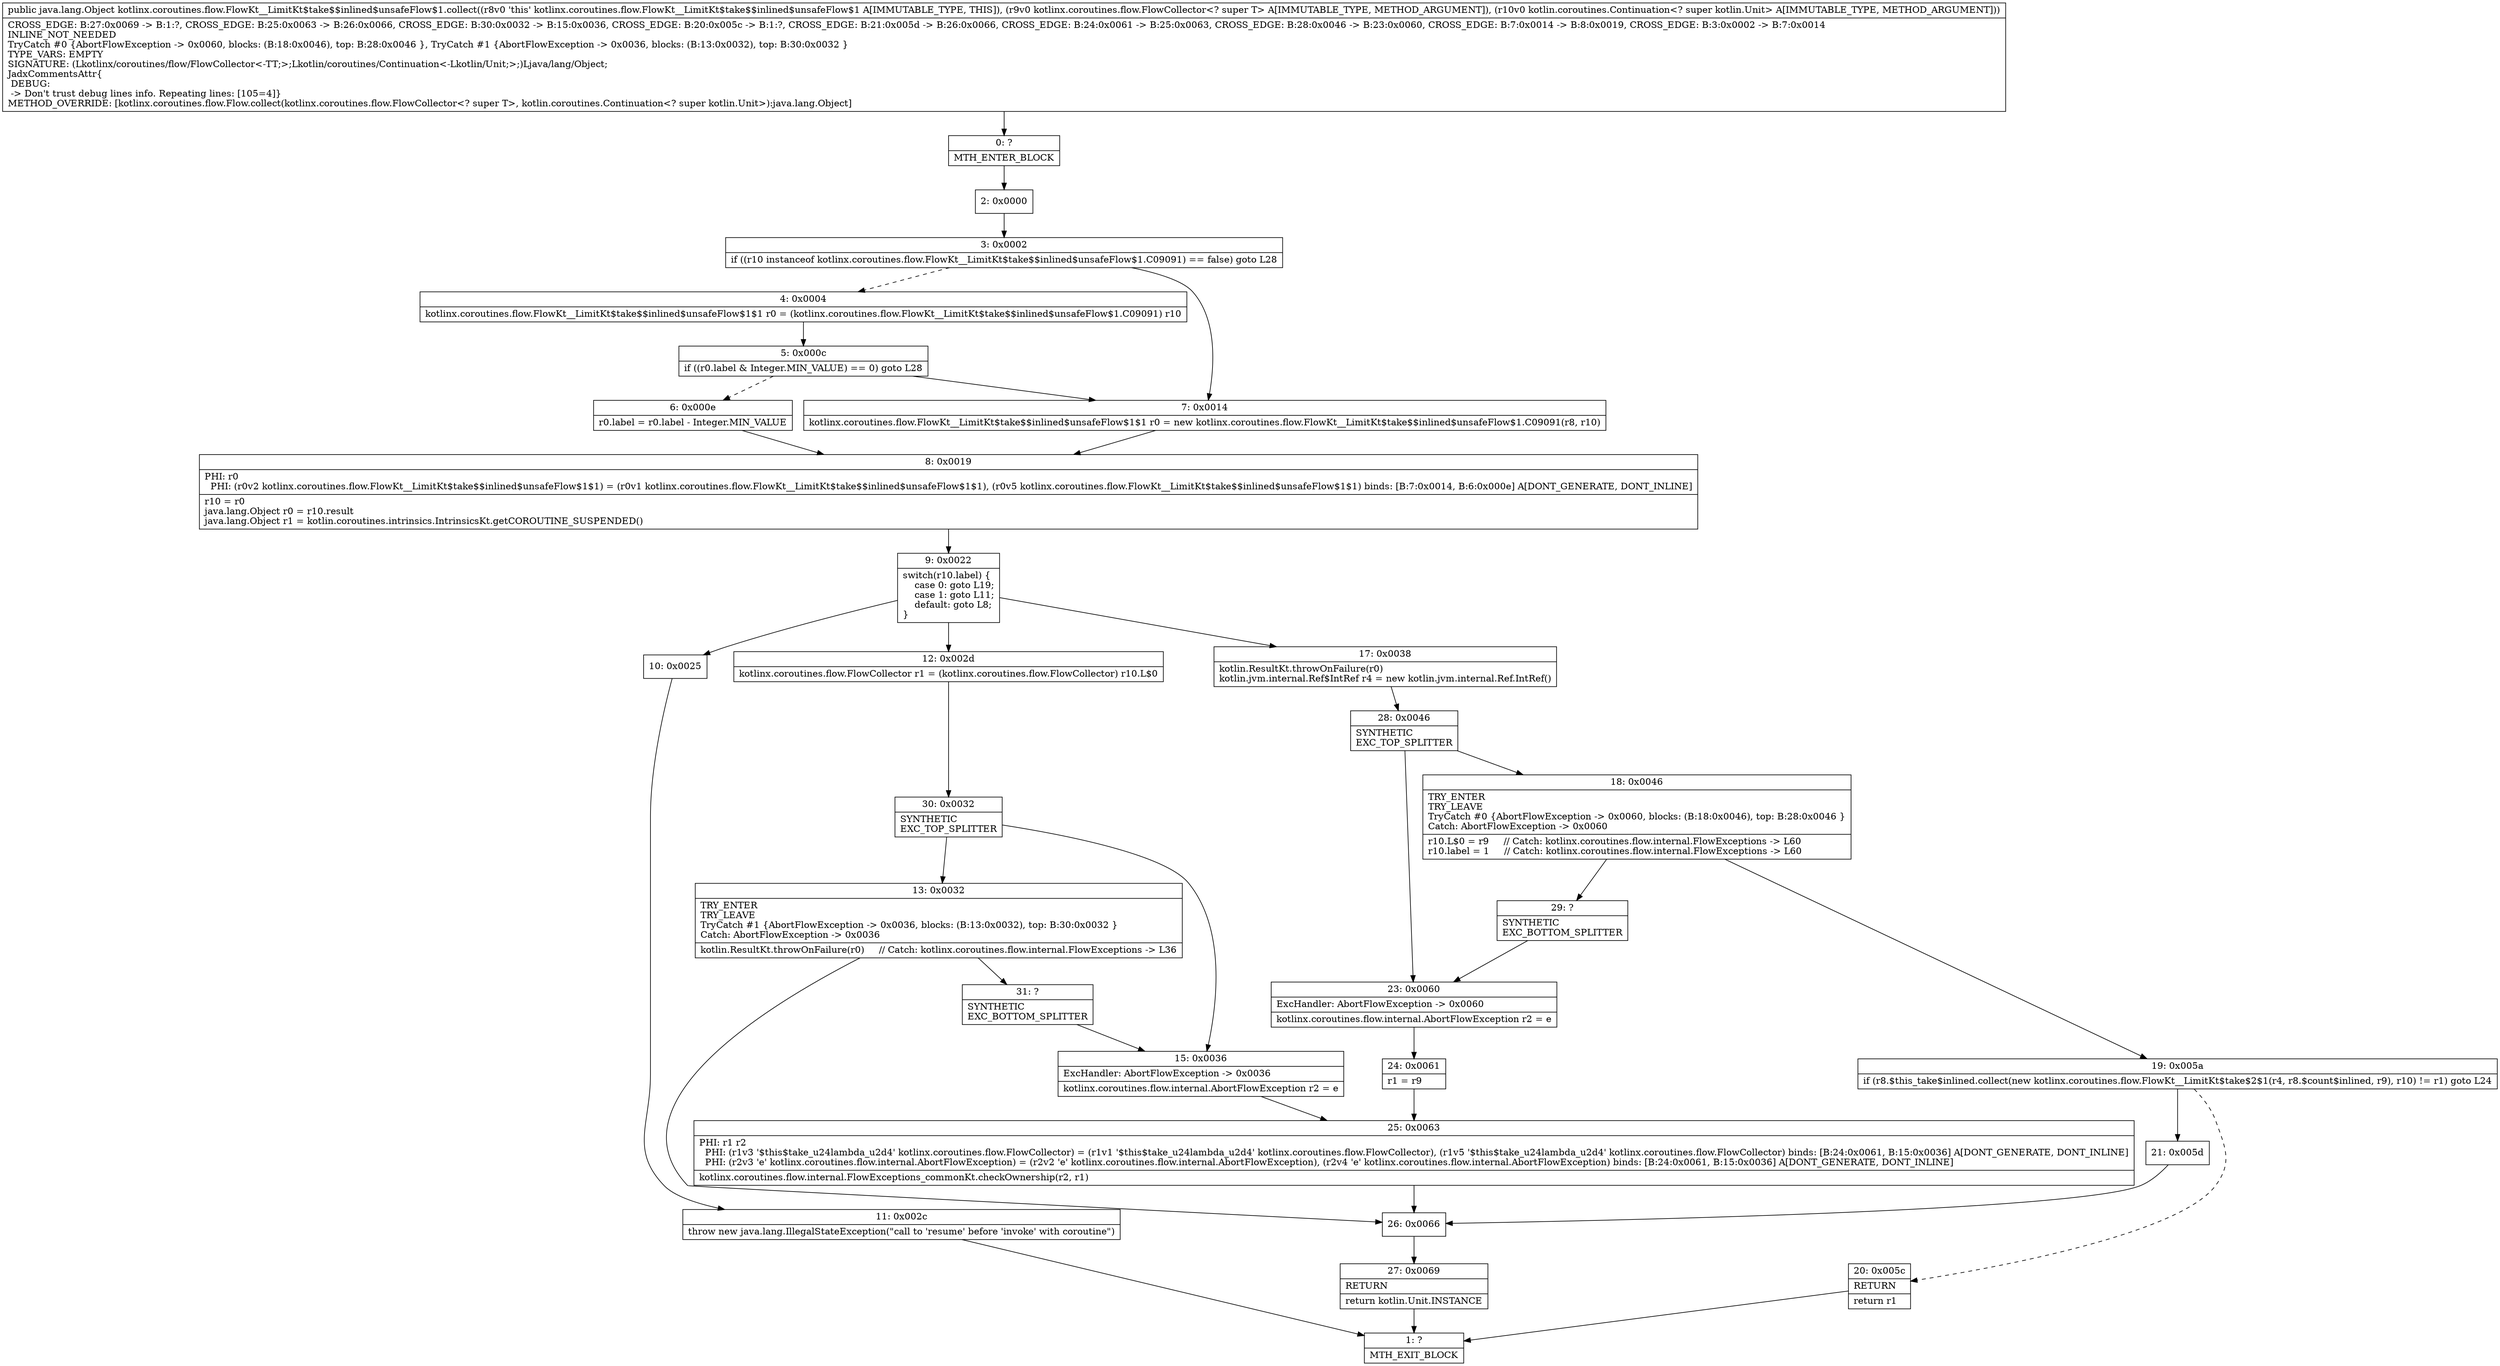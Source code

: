 digraph "CFG forkotlinx.coroutines.flow.FlowKt__LimitKt$take$$inlined$unsafeFlow$1.collect(Lkotlinx\/coroutines\/flow\/FlowCollector;Lkotlin\/coroutines\/Continuation;)Ljava\/lang\/Object;" {
Node_0 [shape=record,label="{0\:\ ?|MTH_ENTER_BLOCK\l}"];
Node_2 [shape=record,label="{2\:\ 0x0000}"];
Node_3 [shape=record,label="{3\:\ 0x0002|if ((r10 instanceof kotlinx.coroutines.flow.FlowKt__LimitKt$take$$inlined$unsafeFlow$1.C09091) == false) goto L28\l}"];
Node_4 [shape=record,label="{4\:\ 0x0004|kotlinx.coroutines.flow.FlowKt__LimitKt$take$$inlined$unsafeFlow$1$1 r0 = (kotlinx.coroutines.flow.FlowKt__LimitKt$take$$inlined$unsafeFlow$1.C09091) r10\l}"];
Node_5 [shape=record,label="{5\:\ 0x000c|if ((r0.label & Integer.MIN_VALUE) == 0) goto L28\l}"];
Node_6 [shape=record,label="{6\:\ 0x000e|r0.label = r0.label \- Integer.MIN_VALUE\l}"];
Node_8 [shape=record,label="{8\:\ 0x0019|PHI: r0 \l  PHI: (r0v2 kotlinx.coroutines.flow.FlowKt__LimitKt$take$$inlined$unsafeFlow$1$1) = (r0v1 kotlinx.coroutines.flow.FlowKt__LimitKt$take$$inlined$unsafeFlow$1$1), (r0v5 kotlinx.coroutines.flow.FlowKt__LimitKt$take$$inlined$unsafeFlow$1$1) binds: [B:7:0x0014, B:6:0x000e] A[DONT_GENERATE, DONT_INLINE]\l|r10 = r0\ljava.lang.Object r0 = r10.result\ljava.lang.Object r1 = kotlin.coroutines.intrinsics.IntrinsicsKt.getCOROUTINE_SUSPENDED()\l}"];
Node_9 [shape=record,label="{9\:\ 0x0022|switch(r10.label) \{\l    case 0: goto L19;\l    case 1: goto L11;\l    default: goto L8;\l\}\l}"];
Node_10 [shape=record,label="{10\:\ 0x0025}"];
Node_11 [shape=record,label="{11\:\ 0x002c|throw new java.lang.IllegalStateException(\"call to 'resume' before 'invoke' with coroutine\")\l}"];
Node_1 [shape=record,label="{1\:\ ?|MTH_EXIT_BLOCK\l}"];
Node_12 [shape=record,label="{12\:\ 0x002d|kotlinx.coroutines.flow.FlowCollector r1 = (kotlinx.coroutines.flow.FlowCollector) r10.L$0\l}"];
Node_30 [shape=record,label="{30\:\ 0x0032|SYNTHETIC\lEXC_TOP_SPLITTER\l}"];
Node_13 [shape=record,label="{13\:\ 0x0032|TRY_ENTER\lTRY_LEAVE\lTryCatch #1 \{AbortFlowException \-\> 0x0036, blocks: (B:13:0x0032), top: B:30:0x0032 \}\lCatch: AbortFlowException \-\> 0x0036\l|kotlin.ResultKt.throwOnFailure(r0)     \/\/ Catch: kotlinx.coroutines.flow.internal.FlowExceptions \-\> L36\l}"];
Node_26 [shape=record,label="{26\:\ 0x0066}"];
Node_27 [shape=record,label="{27\:\ 0x0069|RETURN\l|return kotlin.Unit.INSTANCE\l}"];
Node_31 [shape=record,label="{31\:\ ?|SYNTHETIC\lEXC_BOTTOM_SPLITTER\l}"];
Node_15 [shape=record,label="{15\:\ 0x0036|ExcHandler: AbortFlowException \-\> 0x0036\l|kotlinx.coroutines.flow.internal.AbortFlowException r2 = e\l}"];
Node_25 [shape=record,label="{25\:\ 0x0063|PHI: r1 r2 \l  PHI: (r1v3 '$this$take_u24lambda_u2d4' kotlinx.coroutines.flow.FlowCollector) = (r1v1 '$this$take_u24lambda_u2d4' kotlinx.coroutines.flow.FlowCollector), (r1v5 '$this$take_u24lambda_u2d4' kotlinx.coroutines.flow.FlowCollector) binds: [B:24:0x0061, B:15:0x0036] A[DONT_GENERATE, DONT_INLINE]\l  PHI: (r2v3 'e' kotlinx.coroutines.flow.internal.AbortFlowException) = (r2v2 'e' kotlinx.coroutines.flow.internal.AbortFlowException), (r2v4 'e' kotlinx.coroutines.flow.internal.AbortFlowException) binds: [B:24:0x0061, B:15:0x0036] A[DONT_GENERATE, DONT_INLINE]\l|kotlinx.coroutines.flow.internal.FlowExceptions_commonKt.checkOwnership(r2, r1)\l}"];
Node_17 [shape=record,label="{17\:\ 0x0038|kotlin.ResultKt.throwOnFailure(r0)\lkotlin.jvm.internal.Ref$IntRef r4 = new kotlin.jvm.internal.Ref.IntRef()\l}"];
Node_28 [shape=record,label="{28\:\ 0x0046|SYNTHETIC\lEXC_TOP_SPLITTER\l}"];
Node_18 [shape=record,label="{18\:\ 0x0046|TRY_ENTER\lTRY_LEAVE\lTryCatch #0 \{AbortFlowException \-\> 0x0060, blocks: (B:18:0x0046), top: B:28:0x0046 \}\lCatch: AbortFlowException \-\> 0x0060\l|r10.L$0 = r9     \/\/ Catch: kotlinx.coroutines.flow.internal.FlowExceptions \-\> L60\lr10.label = 1     \/\/ Catch: kotlinx.coroutines.flow.internal.FlowExceptions \-\> L60\l}"];
Node_19 [shape=record,label="{19\:\ 0x005a|if (r8.$this_take$inlined.collect(new kotlinx.coroutines.flow.FlowKt__LimitKt$take$2$1(r4, r8.$count$inlined, r9), r10) != r1) goto L24\l}"];
Node_20 [shape=record,label="{20\:\ 0x005c|RETURN\l|return r1\l}"];
Node_21 [shape=record,label="{21\:\ 0x005d}"];
Node_29 [shape=record,label="{29\:\ ?|SYNTHETIC\lEXC_BOTTOM_SPLITTER\l}"];
Node_23 [shape=record,label="{23\:\ 0x0060|ExcHandler: AbortFlowException \-\> 0x0060\l|kotlinx.coroutines.flow.internal.AbortFlowException r2 = e\l}"];
Node_24 [shape=record,label="{24\:\ 0x0061|r1 = r9\l}"];
Node_7 [shape=record,label="{7\:\ 0x0014|kotlinx.coroutines.flow.FlowKt__LimitKt$take$$inlined$unsafeFlow$1$1 r0 = new kotlinx.coroutines.flow.FlowKt__LimitKt$take$$inlined$unsafeFlow$1.C09091(r8, r10)\l}"];
MethodNode[shape=record,label="{public java.lang.Object kotlinx.coroutines.flow.FlowKt__LimitKt$take$$inlined$unsafeFlow$1.collect((r8v0 'this' kotlinx.coroutines.flow.FlowKt__LimitKt$take$$inlined$unsafeFlow$1 A[IMMUTABLE_TYPE, THIS]), (r9v0 kotlinx.coroutines.flow.FlowCollector\<? super T\> A[IMMUTABLE_TYPE, METHOD_ARGUMENT]), (r10v0 kotlin.coroutines.Continuation\<? super kotlin.Unit\> A[IMMUTABLE_TYPE, METHOD_ARGUMENT]))  | CROSS_EDGE: B:27:0x0069 \-\> B:1:?, CROSS_EDGE: B:25:0x0063 \-\> B:26:0x0066, CROSS_EDGE: B:30:0x0032 \-\> B:15:0x0036, CROSS_EDGE: B:20:0x005c \-\> B:1:?, CROSS_EDGE: B:21:0x005d \-\> B:26:0x0066, CROSS_EDGE: B:24:0x0061 \-\> B:25:0x0063, CROSS_EDGE: B:28:0x0046 \-\> B:23:0x0060, CROSS_EDGE: B:7:0x0014 \-\> B:8:0x0019, CROSS_EDGE: B:3:0x0002 \-\> B:7:0x0014\lINLINE_NOT_NEEDED\lTryCatch #0 \{AbortFlowException \-\> 0x0060, blocks: (B:18:0x0046), top: B:28:0x0046 \}, TryCatch #1 \{AbortFlowException \-\> 0x0036, blocks: (B:13:0x0032), top: B:30:0x0032 \}\lTYPE_VARS: EMPTY\lSIGNATURE: (Lkotlinx\/coroutines\/flow\/FlowCollector\<\-TT;\>;Lkotlin\/coroutines\/Continuation\<\-Lkotlin\/Unit;\>;)Ljava\/lang\/Object;\lJadxCommentsAttr\{\l DEBUG: \l \-\> Don't trust debug lines info. Repeating lines: [105=4]\}\lMETHOD_OVERRIDE: [kotlinx.coroutines.flow.Flow.collect(kotlinx.coroutines.flow.FlowCollector\<? super T\>, kotlin.coroutines.Continuation\<? super kotlin.Unit\>):java.lang.Object]\l}"];
MethodNode -> Node_0;Node_0 -> Node_2;
Node_2 -> Node_3;
Node_3 -> Node_4[style=dashed];
Node_3 -> Node_7;
Node_4 -> Node_5;
Node_5 -> Node_6[style=dashed];
Node_5 -> Node_7;
Node_6 -> Node_8;
Node_8 -> Node_9;
Node_9 -> Node_10;
Node_9 -> Node_12;
Node_9 -> Node_17;
Node_10 -> Node_11;
Node_11 -> Node_1;
Node_12 -> Node_30;
Node_30 -> Node_13;
Node_30 -> Node_15;
Node_13 -> Node_26;
Node_13 -> Node_31;
Node_26 -> Node_27;
Node_27 -> Node_1;
Node_31 -> Node_15;
Node_15 -> Node_25;
Node_25 -> Node_26;
Node_17 -> Node_28;
Node_28 -> Node_18;
Node_28 -> Node_23;
Node_18 -> Node_19;
Node_18 -> Node_29;
Node_19 -> Node_20[style=dashed];
Node_19 -> Node_21;
Node_20 -> Node_1;
Node_21 -> Node_26;
Node_29 -> Node_23;
Node_23 -> Node_24;
Node_24 -> Node_25;
Node_7 -> Node_8;
}

